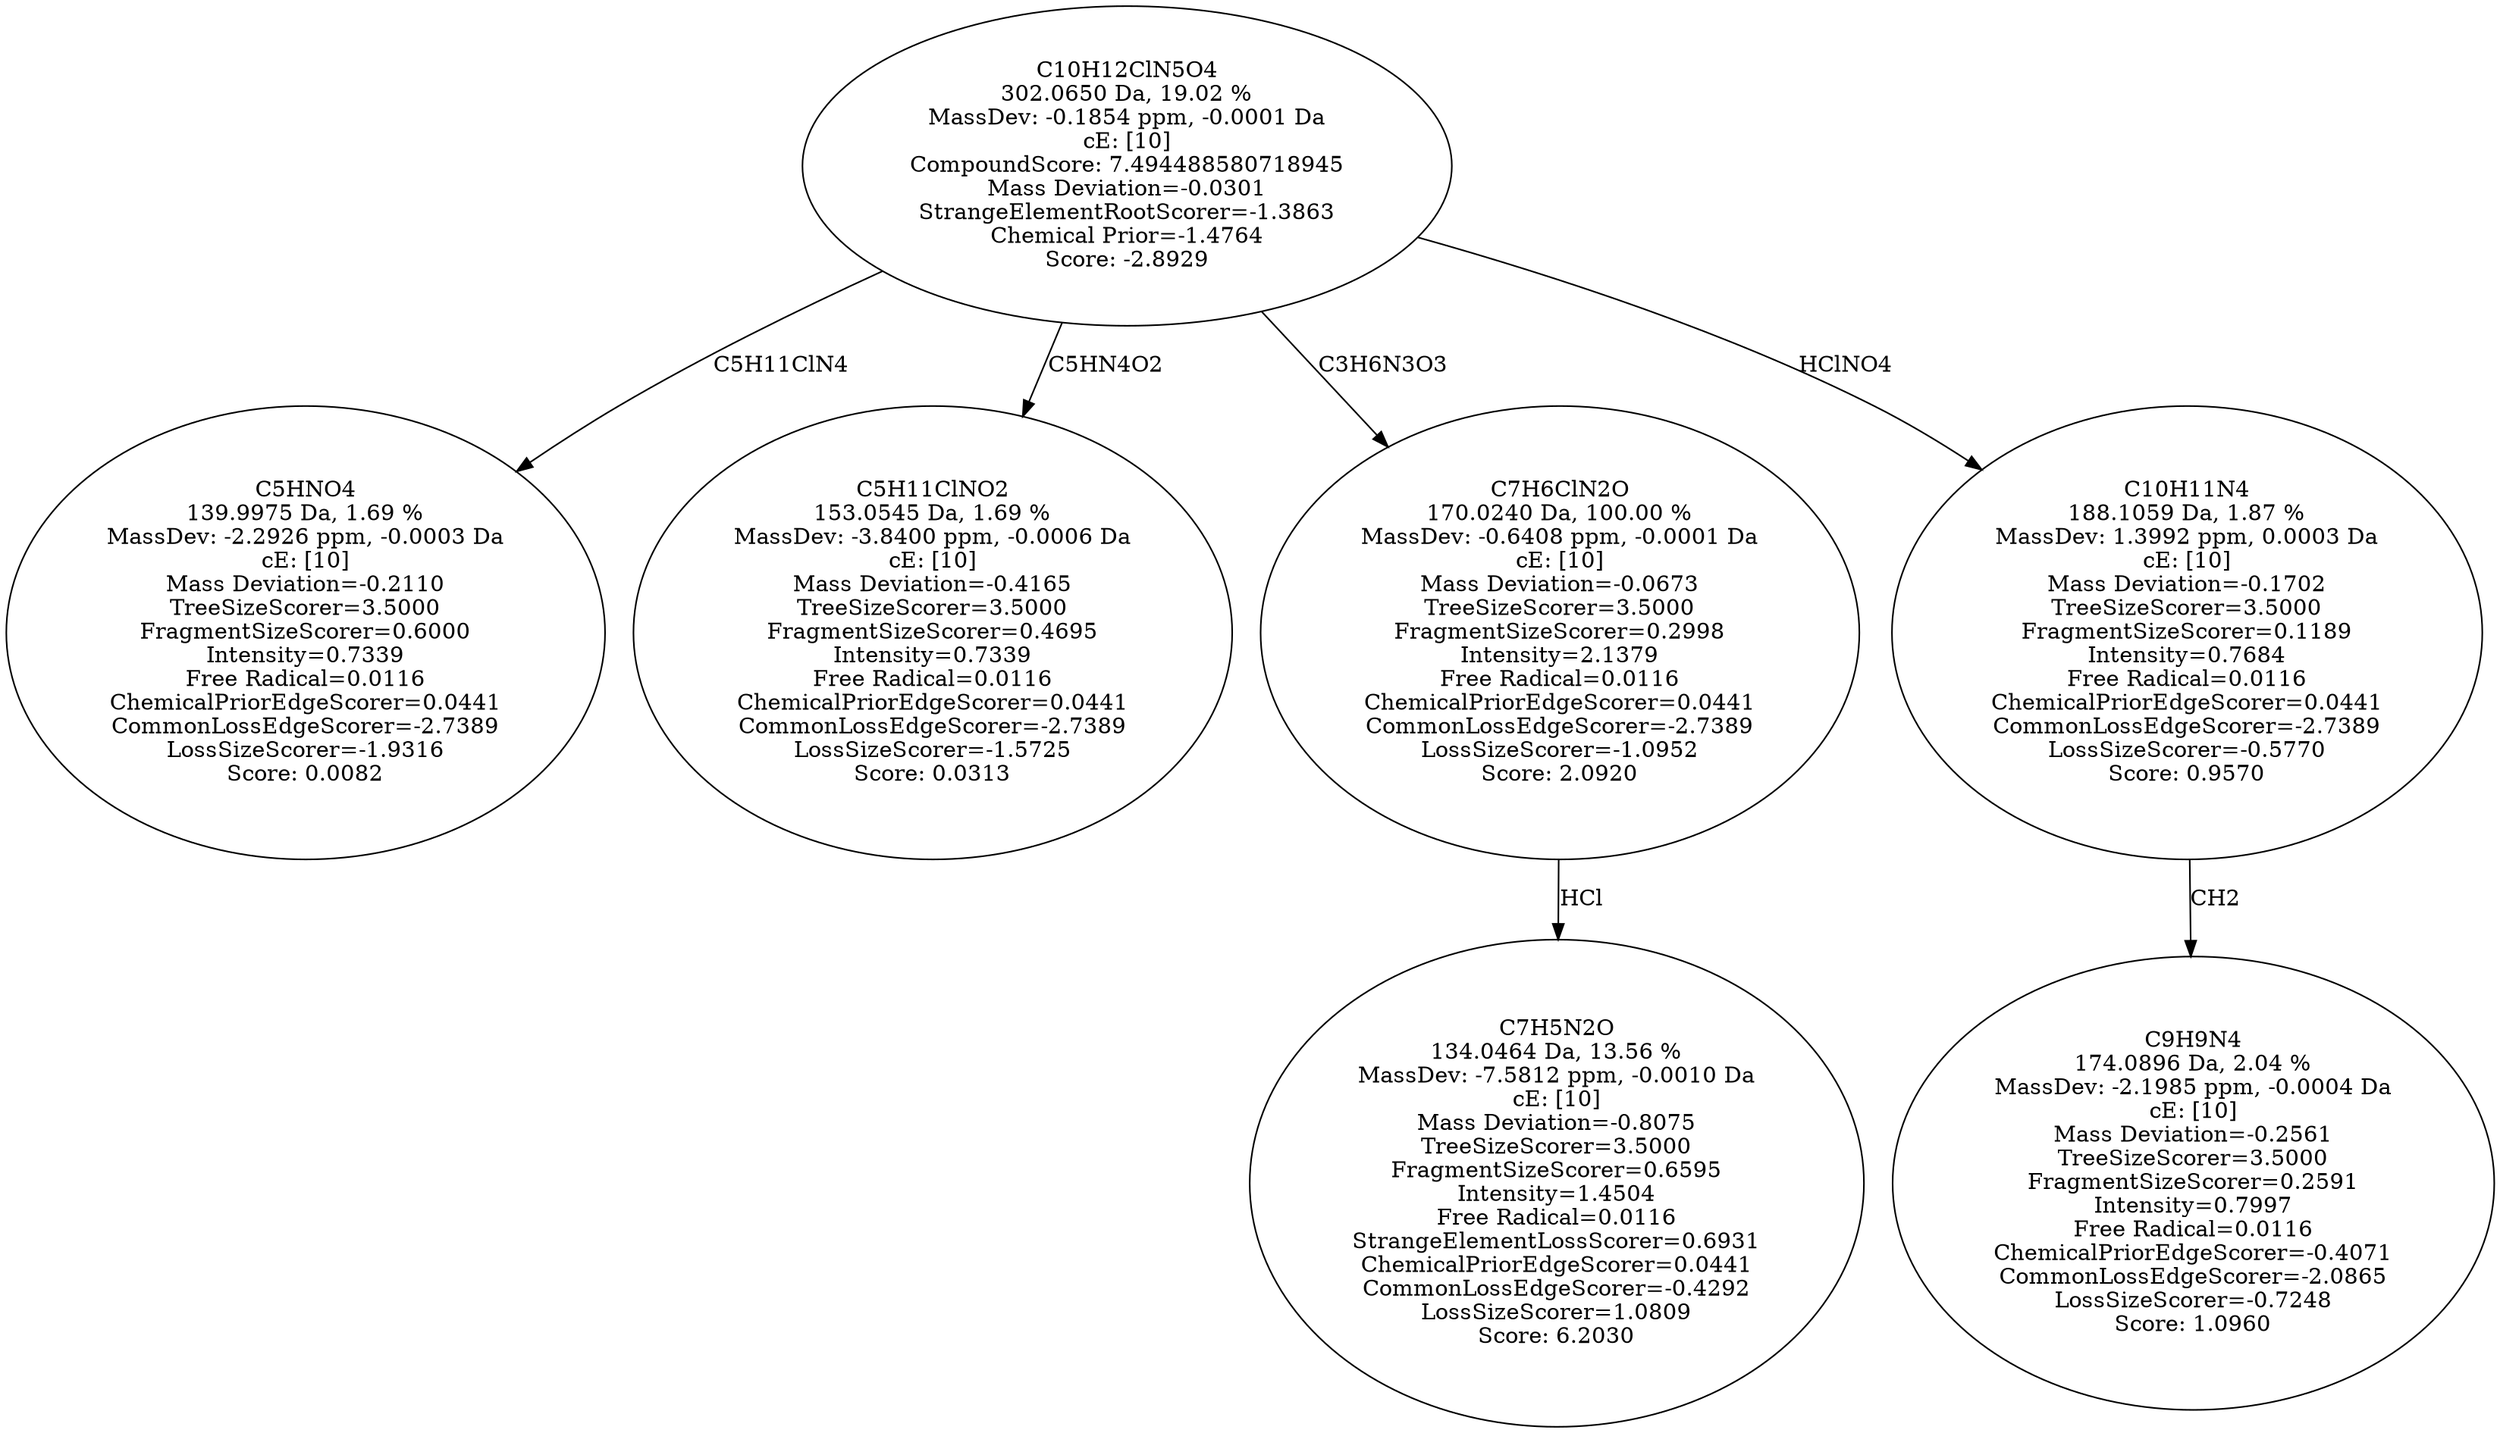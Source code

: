 strict digraph {
v1 [label="C5HNO4\n139.9975 Da, 1.69 %\nMassDev: -2.2926 ppm, -0.0003 Da\ncE: [10]\nMass Deviation=-0.2110\nTreeSizeScorer=3.5000\nFragmentSizeScorer=0.6000\nIntensity=0.7339\nFree Radical=0.0116\nChemicalPriorEdgeScorer=0.0441\nCommonLossEdgeScorer=-2.7389\nLossSizeScorer=-1.9316\nScore: 0.0082"];
v2 [label="C5H11ClNO2\n153.0545 Da, 1.69 %\nMassDev: -3.8400 ppm, -0.0006 Da\ncE: [10]\nMass Deviation=-0.4165\nTreeSizeScorer=3.5000\nFragmentSizeScorer=0.4695\nIntensity=0.7339\nFree Radical=0.0116\nChemicalPriorEdgeScorer=0.0441\nCommonLossEdgeScorer=-2.7389\nLossSizeScorer=-1.5725\nScore: 0.0313"];
v3 [label="C7H5N2O\n134.0464 Da, 13.56 %\nMassDev: -7.5812 ppm, -0.0010 Da\ncE: [10]\nMass Deviation=-0.8075\nTreeSizeScorer=3.5000\nFragmentSizeScorer=0.6595\nIntensity=1.4504\nFree Radical=0.0116\nStrangeElementLossScorer=0.6931\nChemicalPriorEdgeScorer=0.0441\nCommonLossEdgeScorer=-0.4292\nLossSizeScorer=1.0809\nScore: 6.2030"];
v4 [label="C7H6ClN2O\n170.0240 Da, 100.00 %\nMassDev: -0.6408 ppm, -0.0001 Da\ncE: [10]\nMass Deviation=-0.0673\nTreeSizeScorer=3.5000\nFragmentSizeScorer=0.2998\nIntensity=2.1379\nFree Radical=0.0116\nChemicalPriorEdgeScorer=0.0441\nCommonLossEdgeScorer=-2.7389\nLossSizeScorer=-1.0952\nScore: 2.0920"];
v5 [label="C9H9N4\n174.0896 Da, 2.04 %\nMassDev: -2.1985 ppm, -0.0004 Da\ncE: [10]\nMass Deviation=-0.2561\nTreeSizeScorer=3.5000\nFragmentSizeScorer=0.2591\nIntensity=0.7997\nFree Radical=0.0116\nChemicalPriorEdgeScorer=-0.4071\nCommonLossEdgeScorer=-2.0865\nLossSizeScorer=-0.7248\nScore: 1.0960"];
v6 [label="C10H11N4\n188.1059 Da, 1.87 %\nMassDev: 1.3992 ppm, 0.0003 Da\ncE: [10]\nMass Deviation=-0.1702\nTreeSizeScorer=3.5000\nFragmentSizeScorer=0.1189\nIntensity=0.7684\nFree Radical=0.0116\nChemicalPriorEdgeScorer=0.0441\nCommonLossEdgeScorer=-2.7389\nLossSizeScorer=-0.5770\nScore: 0.9570"];
v7 [label="C10H12ClN5O4\n302.0650 Da, 19.02 %\nMassDev: -0.1854 ppm, -0.0001 Da\ncE: [10]\nCompoundScore: 7.494488580718945\nMass Deviation=-0.0301\nStrangeElementRootScorer=-1.3863\nChemical Prior=-1.4764\nScore: -2.8929"];
v7 -> v1 [label="C5H11ClN4"];
v7 -> v2 [label="C5HN4O2"];
v4 -> v3 [label="HCl"];
v7 -> v4 [label="C3H6N3O3"];
v6 -> v5 [label="CH2"];
v7 -> v6 [label="HClNO4"];
}